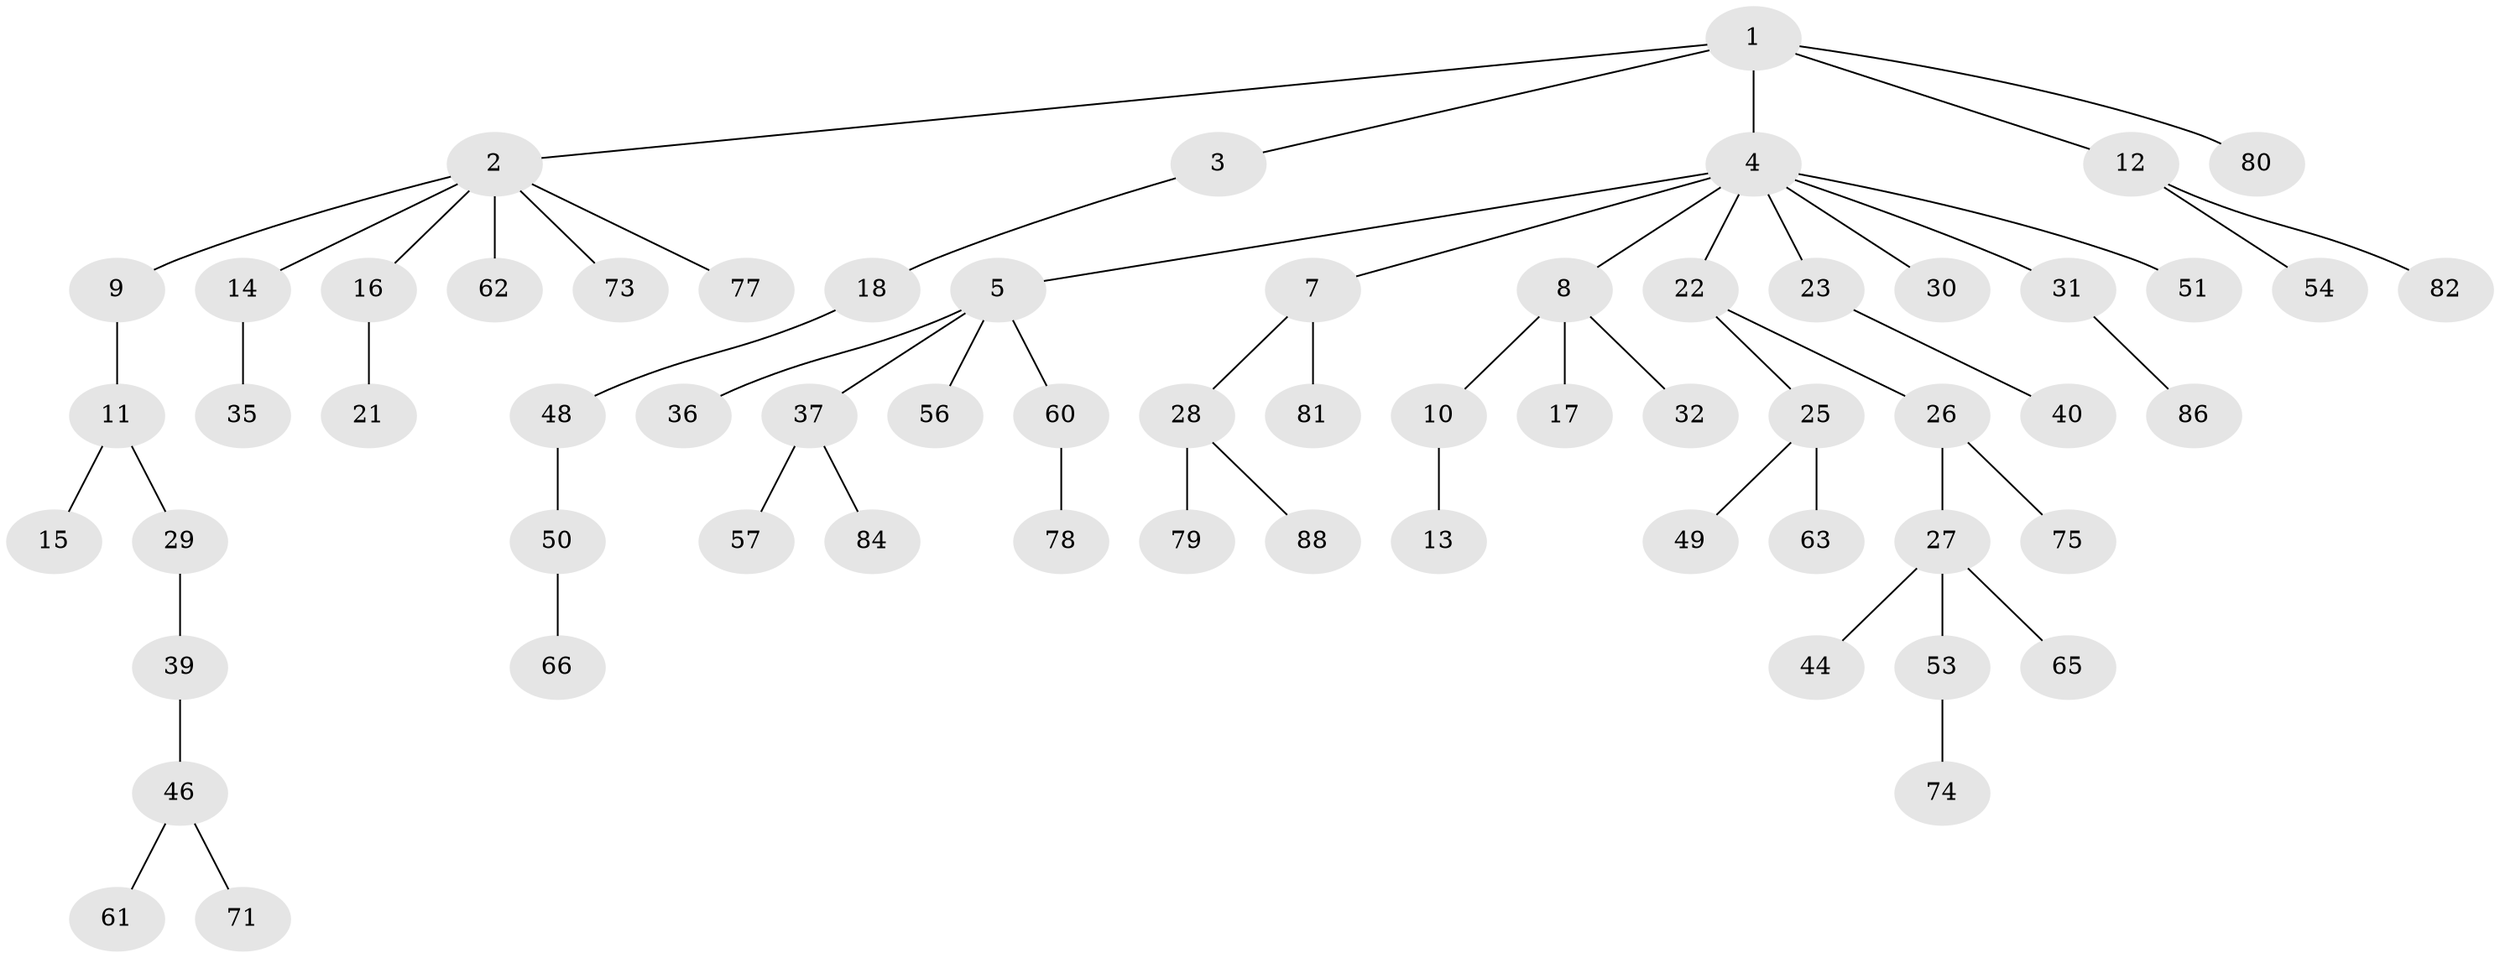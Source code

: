 // Generated by graph-tools (version 1.1) at 2025/52/02/27/25 19:52:11]
// undirected, 62 vertices, 61 edges
graph export_dot {
graph [start="1"]
  node [color=gray90,style=filled];
  1 [super="+34"];
  2 [super="+52"];
  3;
  4 [super="+6"];
  5 [super="+24"];
  7;
  8 [super="+33"];
  9;
  10;
  11;
  12;
  13;
  14;
  15 [super="+19"];
  16 [super="+59"];
  17 [super="+72"];
  18 [super="+20"];
  21 [super="+45"];
  22 [super="+55"];
  23 [super="+76"];
  25 [super="+42"];
  26 [super="+43"];
  27 [super="+64"];
  28 [super="+58"];
  29 [super="+67"];
  30;
  31 [super="+38"];
  32 [super="+47"];
  35 [super="+41"];
  36;
  37;
  39;
  40;
  44;
  46 [super="+69"];
  48;
  49;
  50 [super="+89"];
  51 [super="+85"];
  53;
  54;
  56;
  57;
  60 [super="+68"];
  61 [super="+70"];
  62;
  63;
  65;
  66;
  71 [super="+83"];
  73;
  74;
  75;
  77;
  78;
  79;
  80;
  81;
  82;
  84 [super="+87"];
  86;
  88;
  1 -- 2;
  1 -- 3;
  1 -- 4;
  1 -- 12;
  1 -- 80;
  2 -- 9;
  2 -- 14;
  2 -- 16;
  2 -- 73;
  2 -- 77;
  2 -- 62;
  3 -- 18;
  4 -- 5;
  4 -- 7;
  4 -- 22;
  4 -- 23;
  4 -- 51;
  4 -- 8;
  4 -- 30;
  4 -- 31;
  5 -- 37;
  5 -- 56;
  5 -- 60;
  5 -- 36;
  7 -- 28;
  7 -- 81;
  8 -- 10;
  8 -- 17;
  8 -- 32;
  9 -- 11;
  10 -- 13;
  11 -- 15;
  11 -- 29;
  12 -- 54;
  12 -- 82;
  14 -- 35;
  16 -- 21;
  18 -- 48;
  22 -- 25;
  22 -- 26;
  23 -- 40;
  25 -- 49;
  25 -- 63;
  26 -- 27;
  26 -- 75;
  27 -- 44;
  27 -- 53;
  27 -- 65;
  28 -- 79;
  28 -- 88;
  29 -- 39;
  31 -- 86;
  37 -- 57;
  37 -- 84;
  39 -- 46;
  46 -- 61;
  46 -- 71;
  48 -- 50;
  50 -- 66;
  53 -- 74;
  60 -- 78;
}
